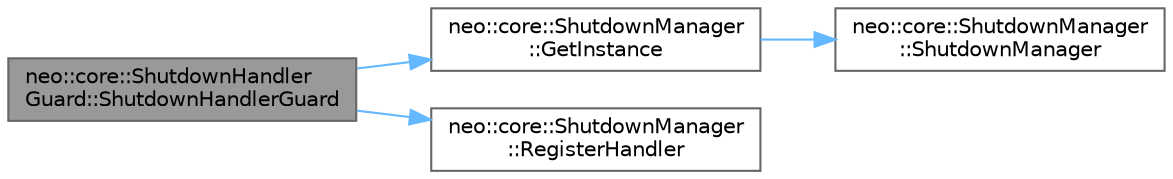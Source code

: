 digraph "neo::core::ShutdownHandlerGuard::ShutdownHandlerGuard"
{
 // LATEX_PDF_SIZE
  bgcolor="transparent";
  edge [fontname=Helvetica,fontsize=10,labelfontname=Helvetica,labelfontsize=10];
  node [fontname=Helvetica,fontsize=10,shape=box,height=0.2,width=0.4];
  rankdir="LR";
  Node1 [id="Node000001",label="neo::core::ShutdownHandler\lGuard::ShutdownHandlerGuard",height=0.2,width=0.4,color="gray40", fillcolor="grey60", style="filled", fontcolor="black",tooltip=" "];
  Node1 -> Node2 [id="edge1_Node000001_Node000002",color="steelblue1",style="solid",tooltip=" "];
  Node2 [id="Node000002",label="neo::core::ShutdownManager\l::GetInstance",height=0.2,width=0.4,color="grey40", fillcolor="white", style="filled",URL="$classneo_1_1core_1_1_shutdown_manager.html#a7a2411a4c51d9bb5cc42f4035d894869",tooltip=" "];
  Node2 -> Node3 [id="edge2_Node000002_Node000003",color="steelblue1",style="solid",tooltip=" "];
  Node3 [id="Node000003",label="neo::core::ShutdownManager\l::ShutdownManager",height=0.2,width=0.4,color="grey40", fillcolor="white", style="filled",URL="$classneo_1_1core_1_1_shutdown_manager.html#acd68db08f480ae1ae482cee0a546c98b",tooltip=" "];
  Node1 -> Node4 [id="edge3_Node000001_Node000004",color="steelblue1",style="solid",tooltip=" "];
  Node4 [id="Node000004",label="neo::core::ShutdownManager\l::RegisterHandler",height=0.2,width=0.4,color="grey40", fillcolor="white", style="filled",URL="$classneo_1_1core_1_1_shutdown_manager.html#a396923cf60d7b88f76d30fdb7ba91e85",tooltip="Register a shutdown handler."];
}
